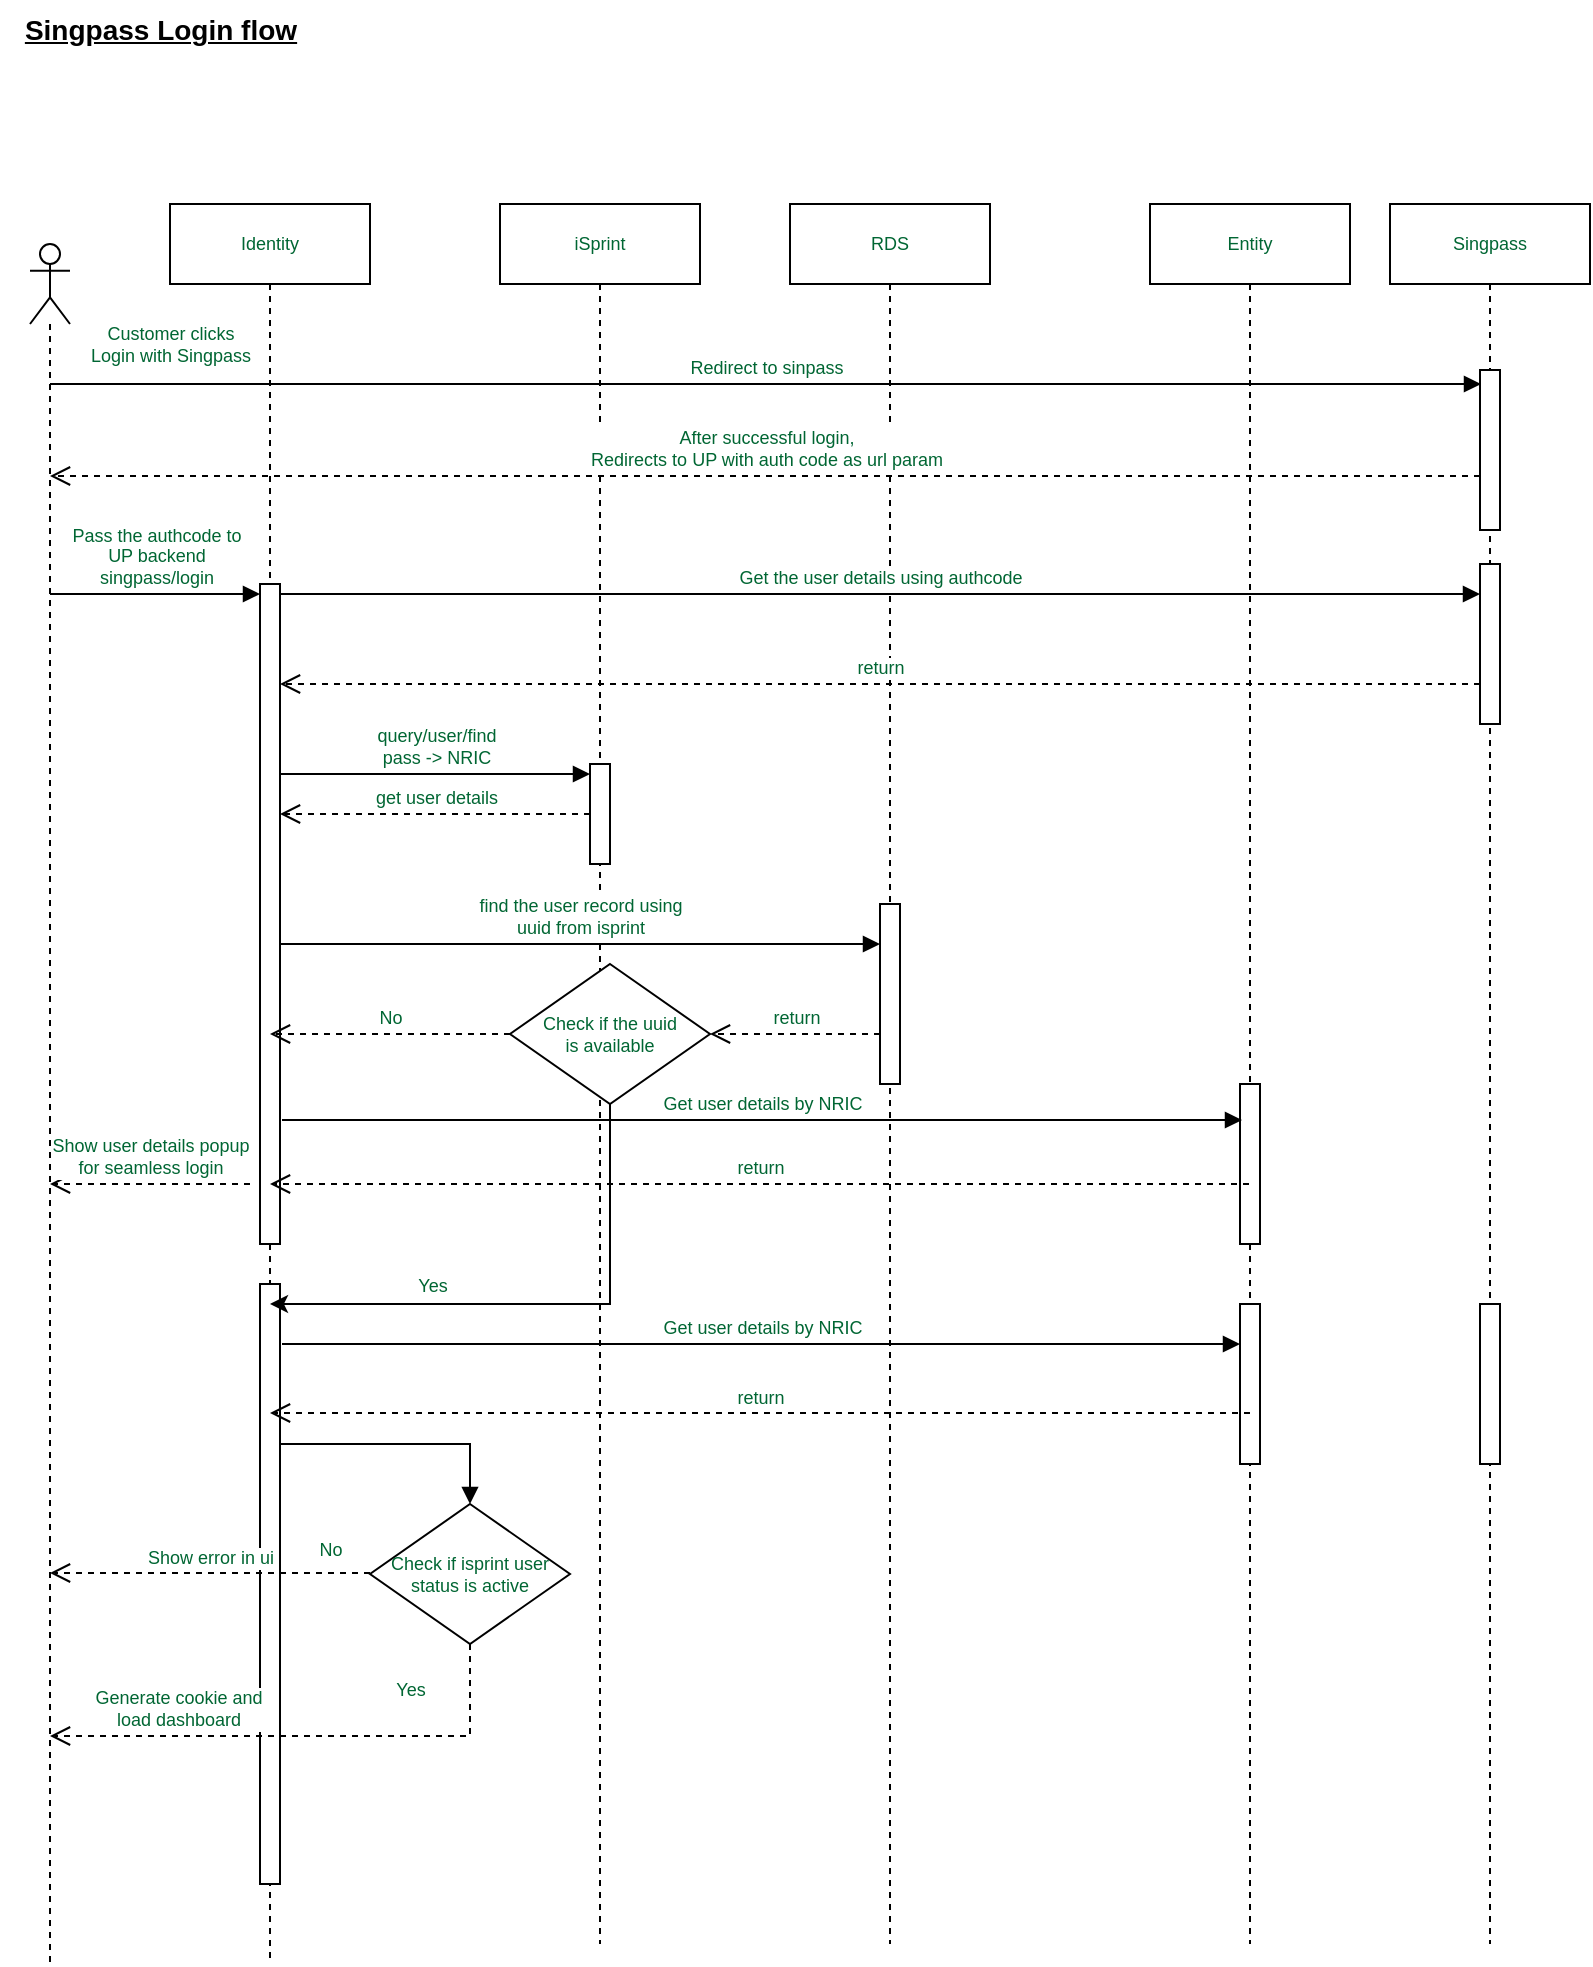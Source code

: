 <mxfile version="22.0.8" type="github" pages="2">
  <diagram id="ttlbOSpQwivCqO7PCIW9" name="Singpass login flow">
    <mxGraphModel dx="1221" dy="623" grid="1" gridSize="10" guides="1" tooltips="1" connect="1" arrows="1" fold="1" page="1" pageScale="1" pageWidth="850" pageHeight="1100" math="0" shadow="0">
      <root>
        <mxCell id="0" />
        <mxCell id="1" parent="0" />
        <mxCell id="MsRfe7BmIUPPCqn42O8N-1" value="" style="shape=umlLifeline;perimeter=lifelinePerimeter;whiteSpace=wrap;html=1;container=1;dropTarget=0;collapsible=0;recursiveResize=0;outlineConnect=0;portConstraint=eastwest;newEdgeStyle={&quot;curved&quot;:0,&quot;rounded&quot;:0};participant=umlActor;fontColor=#006633;fontSize=9;" vertex="1" parent="1">
          <mxGeometry x="30" y="160" width="20" height="860" as="geometry" />
        </mxCell>
        <mxCell id="MsRfe7BmIUPPCqn42O8N-2" value="Identity" style="shape=umlLifeline;perimeter=lifelinePerimeter;whiteSpace=wrap;html=1;container=1;dropTarget=0;collapsible=0;recursiveResize=0;outlineConnect=0;portConstraint=eastwest;newEdgeStyle={&quot;curved&quot;:0,&quot;rounded&quot;:0};fontColor=#006633;fontSize=9;" vertex="1" parent="1">
          <mxGeometry x="100" y="140" width="100" height="880" as="geometry" />
        </mxCell>
        <mxCell id="MsRfe7BmIUPPCqn42O8N-3" value="" style="html=1;points=[[0,0,0,0,5],[0,1,0,0,-5],[1,0,0,0,5],[1,1,0,0,-5]];perimeter=orthogonalPerimeter;outlineConnect=0;targetShapes=umlLifeline;portConstraint=eastwest;newEdgeStyle={&quot;curved&quot;:0,&quot;rounded&quot;:0};fontColor=#006633;fontSize=9;" vertex="1" parent="MsRfe7BmIUPPCqn42O8N-2">
          <mxGeometry x="45" y="190" width="10" height="330" as="geometry" />
        </mxCell>
        <mxCell id="MsRfe7BmIUPPCqn42O8N-4" value="" style="html=1;points=[[0,0,0,0,5],[0,1,0,0,-5],[1,0,0,0,5],[1,1,0,0,-5]];perimeter=orthogonalPerimeter;outlineConnect=0;targetShapes=umlLifeline;portConstraint=eastwest;newEdgeStyle={&quot;curved&quot;:0,&quot;rounded&quot;:0};fontSize=9;fontColor=#006633;" vertex="1" parent="MsRfe7BmIUPPCqn42O8N-2">
          <mxGeometry x="45" y="540" width="10" height="300" as="geometry" />
        </mxCell>
        <mxCell id="MsRfe7BmIUPPCqn42O8N-5" value="iSprint" style="shape=umlLifeline;perimeter=lifelinePerimeter;whiteSpace=wrap;html=1;container=1;dropTarget=0;collapsible=0;recursiveResize=0;outlineConnect=0;portConstraint=eastwest;newEdgeStyle={&quot;curved&quot;:0,&quot;rounded&quot;:0};fontColor=#006633;fontSize=9;" vertex="1" parent="1">
          <mxGeometry x="265" y="140" width="100" height="870" as="geometry" />
        </mxCell>
        <mxCell id="MsRfe7BmIUPPCqn42O8N-6" value="" style="html=1;points=[[0,0,0,0,5],[0,1,0,0,-5],[1,0,0,0,5],[1,1,0,0,-5]];perimeter=orthogonalPerimeter;outlineConnect=0;targetShapes=umlLifeline;portConstraint=eastwest;newEdgeStyle={&quot;curved&quot;:0,&quot;rounded&quot;:0};fontColor=#006633;fontSize=9;" vertex="1" parent="MsRfe7BmIUPPCqn42O8N-5">
          <mxGeometry x="45" y="280" width="10" height="50" as="geometry" />
        </mxCell>
        <mxCell id="MsRfe7BmIUPPCqn42O8N-7" value="RDS" style="shape=umlLifeline;perimeter=lifelinePerimeter;whiteSpace=wrap;html=1;container=1;dropTarget=0;collapsible=0;recursiveResize=0;outlineConnect=0;portConstraint=eastwest;newEdgeStyle={&quot;curved&quot;:0,&quot;rounded&quot;:0};fontColor=#006633;fontSize=9;" vertex="1" parent="1">
          <mxGeometry x="410" y="140" width="100" height="870" as="geometry" />
        </mxCell>
        <mxCell id="MsRfe7BmIUPPCqn42O8N-8" value="" style="html=1;points=[[0,0,0,0,5],[0,1,0,0,-5],[1,0,0,0,5],[1,1,0,0,-5]];perimeter=orthogonalPerimeter;outlineConnect=0;targetShapes=umlLifeline;portConstraint=eastwest;newEdgeStyle={&quot;curved&quot;:0,&quot;rounded&quot;:0};fontColor=#006633;fontSize=9;" vertex="1" parent="MsRfe7BmIUPPCqn42O8N-7">
          <mxGeometry x="45" y="350" width="10" height="90" as="geometry" />
        </mxCell>
        <mxCell id="MsRfe7BmIUPPCqn42O8N-9" value="Entity" style="shape=umlLifeline;perimeter=lifelinePerimeter;whiteSpace=wrap;html=1;container=1;dropTarget=0;collapsible=0;recursiveResize=0;outlineConnect=0;portConstraint=eastwest;newEdgeStyle={&quot;curved&quot;:0,&quot;rounded&quot;:0};fontColor=#006633;fontSize=9;" vertex="1" parent="1">
          <mxGeometry x="590" y="140" width="100" height="870" as="geometry" />
        </mxCell>
        <mxCell id="MsRfe7BmIUPPCqn42O8N-10" value="" style="html=1;points=[[0,0,0,0,5],[0,1,0,0,-5],[1,0,0,0,5],[1,1,0,0,-5]];perimeter=orthogonalPerimeter;outlineConnect=0;targetShapes=umlLifeline;portConstraint=eastwest;newEdgeStyle={&quot;curved&quot;:0,&quot;rounded&quot;:0};fontColor=#006633;fontSize=9;" vertex="1" parent="MsRfe7BmIUPPCqn42O8N-9">
          <mxGeometry x="45" y="550" width="10" height="80" as="geometry" />
        </mxCell>
        <mxCell id="MsRfe7BmIUPPCqn42O8N-11" value="" style="html=1;points=[[0,0,0,0,5],[0,1,0,0,-5],[1,0,0,0,5],[1,1,0,0,-5]];perimeter=orthogonalPerimeter;outlineConnect=0;targetShapes=umlLifeline;portConstraint=eastwest;newEdgeStyle={&quot;curved&quot;:0,&quot;rounded&quot;:0};fontColor=#006633;fontSize=9;" vertex="1" parent="MsRfe7BmIUPPCqn42O8N-9">
          <mxGeometry x="45" y="440" width="10" height="80" as="geometry" />
        </mxCell>
        <mxCell id="MsRfe7BmIUPPCqn42O8N-12" value="Redirect to sinpass" style="html=1;verticalAlign=bottom;endArrow=block;curved=0;rounded=0;fontColor=#006633;fontSize=9;" edge="1" parent="1">
          <mxGeometry relative="1" as="geometry">
            <mxPoint x="40" y="230" as="sourcePoint" />
            <mxPoint x="755.5" y="230" as="targetPoint" />
          </mxGeometry>
        </mxCell>
        <mxCell id="MsRfe7BmIUPPCqn42O8N-13" value="Pass the authcode to &lt;br style=&quot;font-size: 9px;&quot;&gt;UP backend&lt;br style=&quot;font-size: 9px;&quot;&gt;singpass/login" style="html=1;verticalAlign=bottom;endArrow=block;curved=0;rounded=0;entryX=0;entryY=0;entryDx=0;entryDy=5;fontColor=#006633;fontSize=9;" edge="1" parent="1" source="MsRfe7BmIUPPCqn42O8N-1" target="MsRfe7BmIUPPCqn42O8N-3">
          <mxGeometry relative="1" as="geometry">
            <mxPoint x="-30" y="435" as="sourcePoint" />
          </mxGeometry>
        </mxCell>
        <mxCell id="MsRfe7BmIUPPCqn42O8N-14" value="&lt;font style=&quot;font-size: 9px;&quot;&gt;query/user/find&lt;br style=&quot;font-size: 9px;&quot;&gt;pass -&amp;gt; NRIC&lt;br style=&quot;font-size: 9px;&quot;&gt;&lt;/font&gt;" style="html=1;verticalAlign=bottom;endArrow=block;curved=0;rounded=0;entryX=0;entryY=0;entryDx=0;entryDy=5;entryPerimeter=0;fontColor=#006633;fontSize=9;" edge="1" parent="1" source="MsRfe7BmIUPPCqn42O8N-3" target="MsRfe7BmIUPPCqn42O8N-6">
          <mxGeometry relative="1" as="geometry">
            <mxPoint x="180" y="440" as="sourcePoint" />
            <mxPoint x="250" y="435" as="targetPoint" />
          </mxGeometry>
        </mxCell>
        <mxCell id="MsRfe7BmIUPPCqn42O8N-15" value="&lt;span style=&quot;font-size: 9px;&quot;&gt;get user details&lt;/span&gt;" style="html=1;verticalAlign=bottom;endArrow=open;dashed=1;endSize=8;curved=0;rounded=0;fontColor=#006633;fontSize=9;" edge="1" parent="1" source="MsRfe7BmIUPPCqn42O8N-6" target="MsRfe7BmIUPPCqn42O8N-3">
          <mxGeometry relative="1" as="geometry">
            <mxPoint x="154" y="450" as="targetPoint" />
            <mxPoint x="284" y="450" as="sourcePoint" />
          </mxGeometry>
        </mxCell>
        <mxCell id="MsRfe7BmIUPPCqn42O8N-16" value="&lt;font style=&quot;font-size: 9px;&quot;&gt;find the user record using &lt;br style=&quot;font-size: 9px;&quot;&gt;uuid from isprint&lt;br style=&quot;font-size: 9px;&quot;&gt;&lt;/font&gt;" style="html=1;verticalAlign=bottom;endArrow=block;curved=0;rounded=0;fontColor=#006633;fontSize=9;" edge="1" parent="1">
          <mxGeometry relative="1" as="geometry">
            <mxPoint x="155" y="510" as="sourcePoint" />
            <mxPoint x="455" y="510" as="targetPoint" />
          </mxGeometry>
        </mxCell>
        <mxCell id="MsRfe7BmIUPPCqn42O8N-17" value="return" style="html=1;verticalAlign=bottom;endArrow=open;dashed=1;endSize=8;rounded=0;strokeColor=default;fontColor=#006633;fontSize=9;entryX=1;entryY=0.5;entryDx=0;entryDy=0;" edge="1" parent="1" source="MsRfe7BmIUPPCqn42O8N-8" target="MsRfe7BmIUPPCqn42O8N-20">
          <mxGeometry x="0.004" relative="1" as="geometry">
            <mxPoint x="455" y="570" as="sourcePoint" />
            <mxPoint x="360" y="575" as="targetPoint" />
            <mxPoint as="offset" />
          </mxGeometry>
        </mxCell>
        <mxCell id="MsRfe7BmIUPPCqn42O8N-18" style="edgeStyle=orthogonalEdgeStyle;rounded=0;orthogonalLoop=1;jettySize=auto;html=1;exitX=0.5;exitY=1;exitDx=0;exitDy=0;fontSize=9;fontColor=#006633;" edge="1" parent="1" source="MsRfe7BmIUPPCqn42O8N-20" target="MsRfe7BmIUPPCqn42O8N-2">
          <mxGeometry relative="1" as="geometry">
            <Array as="points">
              <mxPoint x="320" y="690" />
            </Array>
          </mxGeometry>
        </mxCell>
        <mxCell id="MsRfe7BmIUPPCqn42O8N-19" value="Yes" style="edgeLabel;html=1;align=center;verticalAlign=middle;resizable=0;points=[];fontSize=9;fontColor=#006633;" vertex="1" connectable="0" parent="MsRfe7BmIUPPCqn42O8N-18">
          <mxGeometry x="0.405" y="-9" relative="1" as="geometry">
            <mxPoint as="offset" />
          </mxGeometry>
        </mxCell>
        <mxCell id="MsRfe7BmIUPPCqn42O8N-20" value="&lt;font style=&quot;font-size: 9px;&quot;&gt;Check if the uuid &lt;br style=&quot;font-size: 9px;&quot;&gt;is available&lt;/font&gt;" style="rhombus;whiteSpace=wrap;html=1;fontColor=#006633;fontSize=9;" vertex="1" parent="1">
          <mxGeometry x="270" y="520" width="100" height="70" as="geometry" />
        </mxCell>
        <mxCell id="MsRfe7BmIUPPCqn42O8N-21" value="&lt;font style=&quot;font-size: 9px;&quot;&gt;Get user details by NRIC&lt;/font&gt;" style="html=1;verticalAlign=bottom;endArrow=block;curved=0;rounded=0;fontColor=#006633;fontSize=9;" edge="1" parent="1" target="MsRfe7BmIUPPCqn42O8N-10">
          <mxGeometry relative="1" as="geometry">
            <mxPoint x="156" y="710" as="sourcePoint" />
            <mxPoint x="610" y="710" as="targetPoint" />
          </mxGeometry>
        </mxCell>
        <mxCell id="MsRfe7BmIUPPCqn42O8N-22" value="&lt;font style=&quot;font-size: 9px;&quot;&gt;Customer clicks &lt;br style=&quot;font-size: 9px;&quot;&gt;Login with Singpass&lt;/font&gt;" style="text;html=1;align=center;verticalAlign=middle;resizable=0;points=[];autosize=1;strokeColor=none;fillColor=none;fontSize=9;fontColor=#006633;" vertex="1" parent="1">
          <mxGeometry x="50" y="190" width="100" height="40" as="geometry" />
        </mxCell>
        <mxCell id="MsRfe7BmIUPPCqn42O8N-23" value="Singpass" style="shape=umlLifeline;perimeter=lifelinePerimeter;whiteSpace=wrap;html=1;container=1;dropTarget=0;collapsible=0;recursiveResize=0;outlineConnect=0;portConstraint=eastwest;newEdgeStyle={&quot;curved&quot;:0,&quot;rounded&quot;:0};fontColor=#006633;fontSize=9;" vertex="1" parent="1">
          <mxGeometry x="710" y="140" width="100" height="870" as="geometry" />
        </mxCell>
        <mxCell id="MsRfe7BmIUPPCqn42O8N-24" value="" style="html=1;points=[[0,0,0,0,5],[0,1,0,0,-5],[1,0,0,0,5],[1,1,0,0,-5]];perimeter=orthogonalPerimeter;outlineConnect=0;targetShapes=umlLifeline;portConstraint=eastwest;newEdgeStyle={&quot;curved&quot;:0,&quot;rounded&quot;:0};fontColor=#006633;fontSize=9;" vertex="1" parent="MsRfe7BmIUPPCqn42O8N-23">
          <mxGeometry x="45" y="550" width="10" height="80" as="geometry" />
        </mxCell>
        <mxCell id="MsRfe7BmIUPPCqn42O8N-25" value="" style="html=1;points=[[0,0,0,0,5],[0,1,0,0,-5],[1,0,0,0,5],[1,1,0,0,-5]];perimeter=orthogonalPerimeter;outlineConnect=0;targetShapes=umlLifeline;portConstraint=eastwest;newEdgeStyle={&quot;curved&quot;:0,&quot;rounded&quot;:0};fontColor=#006633;fontSize=9;" vertex="1" parent="MsRfe7BmIUPPCqn42O8N-23">
          <mxGeometry x="45" y="83" width="10" height="80" as="geometry" />
        </mxCell>
        <mxCell id="MsRfe7BmIUPPCqn42O8N-26" value="" style="html=1;points=[[0,0,0,0,5],[0,1,0,0,-5],[1,0,0,0,5],[1,1,0,0,-5]];perimeter=orthogonalPerimeter;outlineConnect=0;targetShapes=umlLifeline;portConstraint=eastwest;newEdgeStyle={&quot;curved&quot;:0,&quot;rounded&quot;:0};fontColor=#006633;fontSize=9;" vertex="1" parent="MsRfe7BmIUPPCqn42O8N-23">
          <mxGeometry x="45" y="180" width="10" height="80" as="geometry" />
        </mxCell>
        <mxCell id="MsRfe7BmIUPPCqn42O8N-27" value="&lt;font style=&quot;font-size: 9px;&quot;&gt;After successful login,&lt;br style=&quot;font-size: 9px;&quot;&gt;Redirects to UP with auth code as url param&lt;/font&gt;" style="html=1;verticalAlign=bottom;endArrow=open;dashed=1;endSize=8;curved=0;rounded=0;fontSize=9;fontColor=#006633;" edge="1" parent="1" target="MsRfe7BmIUPPCqn42O8N-1">
          <mxGeometry relative="1" as="geometry">
            <mxPoint x="755" y="276" as="sourcePoint" />
            <mxPoint x="70" y="280" as="targetPoint" />
          </mxGeometry>
        </mxCell>
        <mxCell id="MsRfe7BmIUPPCqn42O8N-28" value="Get the user details using authcode" style="html=1;verticalAlign=bottom;endArrow=block;curved=0;rounded=0;exitX=1;exitY=0;exitDx=0;exitDy=5;exitPerimeter=0;fontSize=9;fontColor=#006633;" edge="1" parent="1" source="MsRfe7BmIUPPCqn42O8N-3" target="MsRfe7BmIUPPCqn42O8N-26">
          <mxGeometry width="80" relative="1" as="geometry">
            <mxPoint x="165" y="340" as="sourcePoint" />
            <mxPoint x="245" y="340" as="targetPoint" />
          </mxGeometry>
        </mxCell>
        <mxCell id="MsRfe7BmIUPPCqn42O8N-29" value="return" style="html=1;verticalAlign=bottom;endArrow=open;dashed=1;endSize=8;curved=0;rounded=0;fontSize=9;fontColor=#006633;" edge="1" parent="1">
          <mxGeometry relative="1" as="geometry">
            <mxPoint x="755" y="380" as="sourcePoint" />
            <mxPoint x="155" y="380" as="targetPoint" />
          </mxGeometry>
        </mxCell>
        <mxCell id="MsRfe7BmIUPPCqn42O8N-30" value="No" style="html=1;verticalAlign=bottom;endArrow=open;dashed=1;endSize=8;curved=0;rounded=0;exitX=0;exitY=0.5;exitDx=0;exitDy=0;fontSize=9;fontColor=#006633;" edge="1" parent="1" source="MsRfe7BmIUPPCqn42O8N-20" target="MsRfe7BmIUPPCqn42O8N-2">
          <mxGeometry relative="1" as="geometry">
            <mxPoint x="270" y="554.5" as="sourcePoint" />
            <mxPoint x="190" y="554.5" as="targetPoint" />
          </mxGeometry>
        </mxCell>
        <mxCell id="MsRfe7BmIUPPCqn42O8N-31" value="&lt;font style=&quot;font-size: 9px;&quot;&gt;Get user details by NRIC&lt;/font&gt;" style="html=1;verticalAlign=bottom;endArrow=block;curved=0;rounded=0;fontSize=9;fontColor=#006633;" edge="1" parent="1">
          <mxGeometry width="80" relative="1" as="geometry">
            <mxPoint x="156" y="598" as="sourcePoint" />
            <mxPoint x="636" y="598" as="targetPoint" />
          </mxGeometry>
        </mxCell>
        <mxCell id="MsRfe7BmIUPPCqn42O8N-32" value="return" style="html=1;verticalAlign=bottom;endArrow=open;dashed=1;endSize=8;curved=0;rounded=0;fontSize=9;fontColor=#006633;" edge="1" parent="1" source="MsRfe7BmIUPPCqn42O8N-9">
          <mxGeometry relative="1" as="geometry">
            <mxPoint x="230" y="630" as="sourcePoint" />
            <mxPoint x="150" y="630" as="targetPoint" />
          </mxGeometry>
        </mxCell>
        <mxCell id="MsRfe7BmIUPPCqn42O8N-33" value="Show user details popup&lt;br style=&quot;font-size: 9px;&quot;&gt;for seamless login" style="html=1;verticalAlign=bottom;endArrow=open;dashed=1;endSize=8;curved=0;rounded=0;fontSize=9;fontColor=#006633;" edge="1" parent="1" target="MsRfe7BmIUPPCqn42O8N-1">
          <mxGeometry relative="1" as="geometry">
            <mxPoint x="140" y="630" as="sourcePoint" />
            <mxPoint x="60" y="630" as="targetPoint" />
          </mxGeometry>
        </mxCell>
        <mxCell id="MsRfe7BmIUPPCqn42O8N-34" value="return" style="html=1;verticalAlign=bottom;endArrow=open;dashed=1;endSize=8;curved=0;rounded=0;fontSize=9;fontColor=#006633;" edge="1" parent="1">
          <mxGeometry relative="1" as="geometry">
            <mxPoint x="640" y="744.5" as="sourcePoint" />
            <mxPoint x="150" y="744.5" as="targetPoint" />
          </mxGeometry>
        </mxCell>
        <mxCell id="MsRfe7BmIUPPCqn42O8N-35" value="Check if isprint user status is active" style="rhombus;whiteSpace=wrap;html=1;fontColor=#006633;fontSize=9;" vertex="1" parent="1">
          <mxGeometry x="200" y="790" width="100" height="70" as="geometry" />
        </mxCell>
        <mxCell id="MsRfe7BmIUPPCqn42O8N-36" value="" style="html=1;verticalAlign=bottom;endArrow=block;rounded=0;entryX=0.5;entryY=0;entryDx=0;entryDy=0;edgeStyle=orthogonalEdgeStyle;fontSize=9;fontColor=#006633;" edge="1" parent="1" source="MsRfe7BmIUPPCqn42O8N-4" target="MsRfe7BmIUPPCqn42O8N-35">
          <mxGeometry width="80" relative="1" as="geometry">
            <mxPoint x="150" y="794.5" as="sourcePoint" />
            <mxPoint x="230" y="794.5" as="targetPoint" />
            <Array as="points">
              <mxPoint x="250" y="760" />
            </Array>
          </mxGeometry>
        </mxCell>
        <mxCell id="MsRfe7BmIUPPCqn42O8N-37" value="Show error in ui" style="html=1;verticalAlign=bottom;endArrow=open;dashed=1;endSize=8;curved=0;rounded=0;fontSize=9;fontColor=#006633;" edge="1" parent="1" target="MsRfe7BmIUPPCqn42O8N-1">
          <mxGeometry relative="1" as="geometry">
            <mxPoint x="200" y="824.5" as="sourcePoint" />
            <mxPoint x="120" y="824.5" as="targetPoint" />
          </mxGeometry>
        </mxCell>
        <mxCell id="MsRfe7BmIUPPCqn42O8N-38" value="No" style="text;html=1;align=center;verticalAlign=middle;resizable=0;points=[];autosize=1;strokeColor=none;fillColor=none;fontSize=9;fontColor=#006633;" vertex="1" parent="1">
          <mxGeometry x="160" y="803" width="40" height="20" as="geometry" />
        </mxCell>
        <mxCell id="MsRfe7BmIUPPCqn42O8N-39" value="Generate cookie and &lt;br style=&quot;font-size: 9px;&quot;&gt;load dashboard" style="html=1;verticalAlign=bottom;endArrow=open;dashed=1;endSize=8;rounded=0;exitX=0.5;exitY=1;exitDx=0;exitDy=0;edgeStyle=orthogonalEdgeStyle;fontSize=9;fontColor=#006633;" edge="1" parent="1" source="MsRfe7BmIUPPCqn42O8N-35" target="MsRfe7BmIUPPCqn42O8N-1">
          <mxGeometry x="0.505" relative="1" as="geometry">
            <mxPoint x="10" y="880" as="sourcePoint" />
            <mxPoint x="80" y="910" as="targetPoint" />
            <Array as="points">
              <mxPoint x="250" y="906" />
            </Array>
            <mxPoint as="offset" />
          </mxGeometry>
        </mxCell>
        <mxCell id="MsRfe7BmIUPPCqn42O8N-40" value="Yes" style="text;html=1;align=center;verticalAlign=middle;resizable=0;points=[];autosize=1;strokeColor=none;fillColor=none;fontSize=9;fontColor=#006633;" vertex="1" parent="1">
          <mxGeometry x="200" y="873" width="40" height="20" as="geometry" />
        </mxCell>
        <mxCell id="Kdn_Xsl59h_UmOm836MG-1" value="&lt;font style=&quot;font-size: 14px;&quot;&gt;&lt;b&gt;&lt;u&gt;Singpass Login flow&lt;/u&gt;&lt;/b&gt;&lt;/font&gt;" style="text;html=1;align=center;verticalAlign=middle;resizable=0;points=[];autosize=1;strokeColor=none;fillColor=none;" vertex="1" parent="1">
          <mxGeometry x="15" y="38" width="160" height="30" as="geometry" />
        </mxCell>
      </root>
    </mxGraphModel>
  </diagram>
  <diagram name="Singpass seamless login flow" id="CClTeOzFcM-MpxlsosYA">
    <mxGraphModel dx="1221" dy="623" grid="1" gridSize="10" guides="1" tooltips="1" connect="1" arrows="1" fold="1" page="1" pageScale="1" pageWidth="850" pageHeight="1100" math="0" shadow="0">
      <root>
        <mxCell id="0" />
        <mxCell id="1" parent="0" />
        <mxCell id="GykgwWgZM8A0xQCMrxdU-1" value="" style="shape=umlLifeline;perimeter=lifelinePerimeter;whiteSpace=wrap;html=1;container=1;dropTarget=0;collapsible=0;recursiveResize=0;outlineConnect=0;portConstraint=eastwest;newEdgeStyle={&quot;curved&quot;:0,&quot;rounded&quot;:0};participant=umlActor;" vertex="1" parent="1">
          <mxGeometry x="60" y="60" width="20" height="1020" as="geometry" />
        </mxCell>
        <mxCell id="GykgwWgZM8A0xQCMrxdU-2" value="up-identity" style="shape=umlLifeline;perimeter=lifelinePerimeter;whiteSpace=wrap;html=1;container=1;dropTarget=0;collapsible=0;recursiveResize=0;outlineConnect=0;portConstraint=eastwest;newEdgeStyle={&quot;curved&quot;:0,&quot;rounded&quot;:0};" vertex="1" parent="1">
          <mxGeometry x="270" y="60" width="100" height="1030" as="geometry" />
        </mxCell>
        <mxCell id="GykgwWgZM8A0xQCMrxdU-7" value="" style="html=1;points=[[0,0,0,0,5],[0,1,0,0,-5],[1,0,0,0,5],[1,1,0,0,-5]];perimeter=orthogonalPerimeter;outlineConnect=0;targetShapes=umlLifeline;portConstraint=eastwest;newEdgeStyle={&quot;curved&quot;:0,&quot;rounded&quot;:0};" vertex="1" parent="GykgwWgZM8A0xQCMrxdU-2">
          <mxGeometry x="45" y="250" width="10" height="710" as="geometry" />
        </mxCell>
        <mxCell id="GykgwWgZM8A0xQCMrxdU-11" value="" style="html=1;points=[[0,0,0,0,5],[0,1,0,0,-5],[1,0,0,0,5],[1,1,0,0,-5]];perimeter=orthogonalPerimeter;outlineConnect=0;targetShapes=umlLifeline;portConstraint=eastwest;newEdgeStyle={&quot;curved&quot;:0,&quot;rounded&quot;:0};" vertex="1" parent="GykgwWgZM8A0xQCMrxdU-2">
          <mxGeometry x="45" y="80" width="10" height="120" as="geometry" />
        </mxCell>
        <mxCell id="GykgwWgZM8A0xQCMrxdU-3" value="isprint" style="shape=umlLifeline;perimeter=lifelinePerimeter;whiteSpace=wrap;html=1;container=1;dropTarget=0;collapsible=0;recursiveResize=0;outlineConnect=0;portConstraint=eastwest;newEdgeStyle={&quot;curved&quot;:0,&quot;rounded&quot;:0};" vertex="1" parent="1">
          <mxGeometry x="400" y="60" width="100" height="1020" as="geometry" />
        </mxCell>
        <mxCell id="GykgwWgZM8A0xQCMrxdU-61" value="" style="html=1;points=[[0,0,0,0,5],[0,1,0,0,-5],[1,0,0,0,5],[1,1,0,0,-5]];perimeter=orthogonalPerimeter;outlineConnect=0;targetShapes=umlLifeline;portConstraint=eastwest;newEdgeStyle={&quot;curved&quot;:0,&quot;rounded&quot;:0};" vertex="1" parent="GykgwWgZM8A0xQCMrxdU-3">
          <mxGeometry x="45" y="660" width="10" height="60" as="geometry" />
        </mxCell>
        <mxCell id="GykgwWgZM8A0xQCMrxdU-4" value="entity" style="shape=umlLifeline;perimeter=lifelinePerimeter;whiteSpace=wrap;html=1;container=1;dropTarget=0;collapsible=0;recursiveResize=0;outlineConnect=0;portConstraint=eastwest;newEdgeStyle={&quot;curved&quot;:0,&quot;rounded&quot;:0};" vertex="1" parent="1">
          <mxGeometry x="630" y="60" width="100" height="1020" as="geometry" />
        </mxCell>
        <mxCell id="GykgwWgZM8A0xQCMrxdU-9" value="" style="html=1;points=[[0,0,0,0,5],[0,1,0,0,-5],[1,0,0,0,5],[1,1,0,0,-5]];perimeter=orthogonalPerimeter;outlineConnect=0;targetShapes=umlLifeline;portConstraint=eastwest;newEdgeStyle={&quot;curved&quot;:0,&quot;rounded&quot;:0};" vertex="1" parent="GykgwWgZM8A0xQCMrxdU-4">
          <mxGeometry x="45" y="130" width="10" height="60" as="geometry" />
        </mxCell>
        <mxCell id="GykgwWgZM8A0xQCMrxdU-49" value="" style="html=1;points=[[0,0,0,0,5],[0,1,0,0,-5],[1,0,0,0,5],[1,1,0,0,-5]];perimeter=orthogonalPerimeter;outlineConnect=0;targetShapes=umlLifeline;portConstraint=eastwest;newEdgeStyle={&quot;curved&quot;:0,&quot;rounded&quot;:0};" vertex="1" parent="GykgwWgZM8A0xQCMrxdU-4">
          <mxGeometry x="45" y="370" width="10" height="170" as="geometry" />
        </mxCell>
        <mxCell id="GykgwWgZM8A0xQCMrxdU-5" value="Redis" style="shape=umlLifeline;perimeter=lifelinePerimeter;whiteSpace=wrap;html=1;container=1;dropTarget=0;collapsible=0;recursiveResize=0;outlineConnect=0;portConstraint=eastwest;newEdgeStyle={&quot;curved&quot;:0,&quot;rounded&quot;:0};" vertex="1" parent="1">
          <mxGeometry x="740" y="60" width="100" height="1020" as="geometry" />
        </mxCell>
        <mxCell id="GykgwWgZM8A0xQCMrxdU-15" value="" style="html=1;points=[[0,0,0,0,5],[0,1,0,0,-5],[1,0,0,0,5],[1,1,0,0,-5]];perimeter=orthogonalPerimeter;outlineConnect=0;targetShapes=umlLifeline;portConstraint=eastwest;newEdgeStyle={&quot;curved&quot;:0,&quot;rounded&quot;:0};" vertex="1" parent="GykgwWgZM8A0xQCMrxdU-5">
          <mxGeometry x="45" y="80" width="10" height="40" as="geometry" />
        </mxCell>
        <mxCell id="GykgwWgZM8A0xQCMrxdU-6" value="customer review&amp;nbsp;&lt;br&gt;and submit details&lt;br&gt;" style="html=1;verticalAlign=bottom;endArrow=block;curved=0;rounded=0;" edge="1" parent="1" target="GykgwWgZM8A0xQCMrxdU-22">
          <mxGeometry x="-1" y="-10" width="80" relative="1" as="geometry">
            <mxPoint x="70" y="330" as="sourcePoint" />
            <mxPoint x="150" y="330" as="targetPoint" />
            <mxPoint x="-10" y="-10" as="offset" />
          </mxGeometry>
        </mxCell>
        <mxCell id="GykgwWgZM8A0xQCMrxdU-12" value="Get customer details using authcode&lt;br&gt;singpass/login/register/getdetails" style="html=1;verticalAlign=bottom;endArrow=block;curved=0;rounded=0;" edge="1" parent="1" target="GykgwWgZM8A0xQCMrxdU-11">
          <mxGeometry x="0.004" width="80" relative="1" as="geometry">
            <mxPoint x="70" y="150" as="sourcePoint" />
            <mxPoint x="305" y="150" as="targetPoint" />
            <mxPoint as="offset" />
          </mxGeometry>
        </mxCell>
        <mxCell id="GykgwWgZM8A0xQCMrxdU-14" value="Get NRIC using authcode" style="html=1;verticalAlign=bottom;endArrow=block;curved=0;rounded=0;" edge="1" parent="1">
          <mxGeometry x="0.004" width="80" relative="1" as="geometry">
            <mxPoint x="325" y="150" as="sourcePoint" />
            <mxPoint x="789.5" y="150" as="targetPoint" />
            <mxPoint as="offset" />
          </mxGeometry>
        </mxCell>
        <mxCell id="GykgwWgZM8A0xQCMrxdU-16" value="return" style="html=1;verticalAlign=bottom;endArrow=open;dashed=1;endSize=8;curved=0;rounded=0;" edge="1" parent="1">
          <mxGeometry relative="1" as="geometry">
            <mxPoint x="785" y="170" as="sourcePoint" />
            <mxPoint x="320" y="170" as="targetPoint" />
          </mxGeometry>
        </mxCell>
        <mxCell id="GykgwWgZM8A0xQCMrxdU-18" value="Get entity details using NRIC" style="html=1;verticalAlign=bottom;endArrow=block;curved=0;rounded=0;" edge="1" parent="1" source="GykgwWgZM8A0xQCMrxdU-11" target="GykgwWgZM8A0xQCMrxdU-4">
          <mxGeometry x="0.004" width="80" relative="1" as="geometry">
            <mxPoint x="340" y="210" as="sourcePoint" />
            <mxPoint x="784.5" y="210" as="targetPoint" />
            <mxPoint as="offset" />
          </mxGeometry>
        </mxCell>
        <mxCell id="GykgwWgZM8A0xQCMrxdU-19" value="return" style="html=1;verticalAlign=bottom;endArrow=open;dashed=1;endSize=8;curved=0;rounded=0;" edge="1" parent="1" source="GykgwWgZM8A0xQCMrxdU-9">
          <mxGeometry relative="1" as="geometry">
            <mxPoint x="600" y="230" as="sourcePoint" />
            <mxPoint x="320" y="230" as="targetPoint" />
          </mxGeometry>
        </mxCell>
        <mxCell id="GykgwWgZM8A0xQCMrxdU-20" value="Prepopulate email and mobile&lt;br&gt;in singpass login page modal" style="html=1;verticalAlign=bottom;endArrow=open;dashed=1;endSize=8;curved=0;rounded=0;" edge="1" parent="1" target="GykgwWgZM8A0xQCMrxdU-1">
          <mxGeometry relative="1" as="geometry">
            <mxPoint x="320" y="230" as="sourcePoint" />
            <mxPoint x="230" y="230" as="targetPoint" />
          </mxGeometry>
        </mxCell>
        <mxCell id="GykgwWgZM8A0xQCMrxdU-23" style="rounded=0;orthogonalLoop=1;jettySize=auto;html=1;exitX=1;exitY=0.5;exitDx=0;exitDy=0;" edge="1" parent="1" source="GykgwWgZM8A0xQCMrxdU-22" target="GykgwWgZM8A0xQCMrxdU-7">
          <mxGeometry relative="1" as="geometry" />
        </mxCell>
        <mxCell id="GykgwWgZM8A0xQCMrxdU-31" value="register/udpatedetails" style="edgeLabel;html=1;align=center;verticalAlign=middle;resizable=0;points=[];" vertex="1" connectable="0" parent="GykgwWgZM8A0xQCMrxdU-23">
          <mxGeometry x="-0.056" y="-1" relative="1" as="geometry">
            <mxPoint as="offset" />
          </mxGeometry>
        </mxCell>
        <mxCell id="GykgwWgZM8A0xQCMrxdU-22" value="&lt;font style=&quot;font-size: 10px;&quot;&gt;changed &lt;br&gt;email or &lt;br&gt;mobile&lt;/font&gt;" style="rhombus;whiteSpace=wrap;html=1;" vertex="1" parent="1">
          <mxGeometry x="110" y="290" width="80" height="80" as="geometry" />
        </mxCell>
        <mxCell id="GykgwWgZM8A0xQCMrxdU-42" value="" style="html=1;points=[[0,0,0,0,5],[0,1,0,0,-5],[1,0,0,0,5],[1,1,0,0,-5]];perimeter=orthogonalPerimeter;outlineConnect=0;targetShapes=umlLifeline;portConstraint=eastwest;newEdgeStyle={&quot;curved&quot;:0,&quot;rounded&quot;:0};" vertex="1" parent="1">
          <mxGeometry x="785" y="320" width="10" height="40" as="geometry" />
        </mxCell>
        <mxCell id="GykgwWgZM8A0xQCMrxdU-43" value="Get NRIC using sessiontoken" style="html=1;verticalAlign=bottom;endArrow=block;curved=0;rounded=0;" edge="1" parent="1">
          <mxGeometry x="0.004" width="80" relative="1" as="geometry">
            <mxPoint x="325" y="330" as="sourcePoint" />
            <mxPoint x="789.5" y="330" as="targetPoint" />
            <mxPoint as="offset" />
          </mxGeometry>
        </mxCell>
        <mxCell id="GykgwWgZM8A0xQCMrxdU-44" value="return" style="html=1;verticalAlign=bottom;endArrow=open;dashed=1;endSize=8;curved=0;rounded=0;" edge="1" parent="1">
          <mxGeometry relative="1" as="geometry">
            <mxPoint x="785" y="350" as="sourcePoint" />
            <mxPoint x="320" y="350" as="targetPoint" />
          </mxGeometry>
        </mxCell>
        <mxCell id="GykgwWgZM8A0xQCMrxdU-50" style="edgeStyle=orthogonalEdgeStyle;rounded=0;orthogonalLoop=1;jettySize=auto;html=1;exitX=1;exitY=0.5;exitDx=0;exitDy=0;" edge="1" parent="1" source="GykgwWgZM8A0xQCMrxdU-45" target="GykgwWgZM8A0xQCMrxdU-4">
          <mxGeometry relative="1" as="geometry">
            <Array as="points">
              <mxPoint x="590" y="435" />
              <mxPoint x="590" y="435" />
            </Array>
          </mxGeometry>
        </mxCell>
        <mxCell id="GykgwWgZM8A0xQCMrxdU-51" value="No" style="edgeLabel;html=1;align=center;verticalAlign=middle;resizable=0;points=[];" vertex="1" connectable="0" parent="GykgwWgZM8A0xQCMrxdU-50">
          <mxGeometry x="-0.399" y="1" relative="1" as="geometry">
            <mxPoint as="offset" />
          </mxGeometry>
        </mxCell>
        <mxCell id="GykgwWgZM8A0xQCMrxdU-52" value="Get entity details using NRIC" style="edgeLabel;html=1;align=center;verticalAlign=middle;resizable=0;points=[];" vertex="1" connectable="0" parent="GykgwWgZM8A0xQCMrxdU-50">
          <mxGeometry x="0.083" y="-3" relative="1" as="geometry">
            <mxPoint y="-28" as="offset" />
          </mxGeometry>
        </mxCell>
        <mxCell id="GykgwWgZM8A0xQCMrxdU-45" value="&lt;font style=&quot;font-size: 9px;&quot;&gt;if OTP&amp;nbsp;&lt;br&gt;generated&lt;/font&gt;" style="rhombus;whiteSpace=wrap;html=1;" vertex="1" parent="1">
          <mxGeometry x="360" y="395" width="80" height="80" as="geometry" />
        </mxCell>
        <mxCell id="GykgwWgZM8A0xQCMrxdU-46" value="" style="endArrow=classic;html=1;rounded=0;entryX=0.5;entryY=0;entryDx=0;entryDy=0;edgeStyle=orthogonalEdgeStyle;" edge="1" parent="1" source="GykgwWgZM8A0xQCMrxdU-7" target="GykgwWgZM8A0xQCMrxdU-45">
          <mxGeometry width="50" height="50" relative="1" as="geometry">
            <mxPoint x="400" y="330" as="sourcePoint" />
            <mxPoint x="450" y="280" as="targetPoint" />
            <Array as="points">
              <mxPoint x="400" y="385" />
            </Array>
          </mxGeometry>
        </mxCell>
        <mxCell id="GykgwWgZM8A0xQCMrxdU-47" value="throw error, since no otp will be&amp;nbsp;&lt;br&gt;in this flow and the flag should be false" style="html=1;verticalAlign=bottom;endArrow=open;dashed=1;endSize=8;curved=0;rounded=0;exitX=0;exitY=0.5;exitDx=0;exitDy=0;" edge="1" parent="1" source="GykgwWgZM8A0xQCMrxdU-45" target="GykgwWgZM8A0xQCMrxdU-1">
          <mxGeometry x="0.239" y="-5" relative="1" as="geometry">
            <mxPoint x="380" y="460" as="sourcePoint" />
            <mxPoint x="300" y="460" as="targetPoint" />
            <mxPoint as="offset" />
          </mxGeometry>
        </mxCell>
        <mxCell id="GykgwWgZM8A0xQCMrxdU-48" value="&lt;b&gt;Yes&lt;/b&gt;" style="edgeLabel;html=1;align=center;verticalAlign=middle;resizable=0;points=[];" vertex="1" connectable="0" parent="GykgwWgZM8A0xQCMrxdU-47">
          <mxGeometry x="-0.722" y="1" relative="1" as="geometry">
            <mxPoint x="-20" y="-6" as="offset" />
          </mxGeometry>
        </mxCell>
        <mxCell id="GykgwWgZM8A0xQCMrxdU-53" value="&lt;font style=&quot;font-size: 9px;&quot;&gt;If entity details&lt;br&gt;null and must have entity flag true&lt;/font&gt;" style="rhombus;whiteSpace=wrap;html=1;" vertex="1" parent="1">
          <mxGeometry x="345" y="490" width="110" height="100" as="geometry" />
        </mxCell>
        <mxCell id="GykgwWgZM8A0xQCMrxdU-54" value="return" style="html=1;verticalAlign=bottom;endArrow=open;dashed=1;endSize=8;curved=0;rounded=0;entryX=1;entryY=0.5;entryDx=0;entryDy=0;exitX=0.5;exitY=0.647;exitDx=0;exitDy=0;exitPerimeter=0;" edge="1" parent="1" source="GykgwWgZM8A0xQCMrxdU-49" target="GykgwWgZM8A0xQCMrxdU-53">
          <mxGeometry relative="1" as="geometry">
            <mxPoint x="630" y="539.5" as="sourcePoint" />
            <mxPoint x="550" y="539.5" as="targetPoint" />
          </mxGeometry>
        </mxCell>
        <mxCell id="GykgwWgZM8A0xQCMrxdU-55" value="throw error and this is not expected&lt;br&gt;behavior" style="html=1;verticalAlign=bottom;endArrow=open;dashed=1;endSize=8;curved=0;rounded=0;exitX=0;exitY=0.5;exitDx=0;exitDy=0;" edge="1" parent="1">
          <mxGeometry x="0.239" y="-5" relative="1" as="geometry">
            <mxPoint x="360" y="539.5" as="sourcePoint" />
            <mxPoint x="70" y="539.5" as="targetPoint" />
            <mxPoint as="offset" />
          </mxGeometry>
        </mxCell>
        <mxCell id="GykgwWgZM8A0xQCMrxdU-56" value="&lt;b&gt;Yes&lt;/b&gt;" style="edgeLabel;html=1;align=center;verticalAlign=middle;resizable=0;points=[];" vertex="1" connectable="0" parent="GykgwWgZM8A0xQCMrxdU-55">
          <mxGeometry x="-0.722" y="1" relative="1" as="geometry">
            <mxPoint x="-20" y="-6" as="offset" />
          </mxGeometry>
        </mxCell>
        <mxCell id="GykgwWgZM8A0xQCMrxdU-58" value="No" style="html=1;verticalAlign=bottom;endArrow=block;rounded=0;exitX=0.5;exitY=1;exitDx=0;exitDy=0;edgeStyle=orthogonalEdgeStyle;" edge="1" parent="1" source="GykgwWgZM8A0xQCMrxdU-53" target="GykgwWgZM8A0xQCMrxdU-7">
          <mxGeometry width="80" relative="1" as="geometry">
            <mxPoint x="390" y="630" as="sourcePoint" />
            <mxPoint x="340" y="580" as="targetPoint" />
            <Array as="points">
              <mxPoint x="400" y="600" />
            </Array>
          </mxGeometry>
        </mxCell>
        <mxCell id="GykgwWgZM8A0xQCMrxdU-60" value="create dummy email id" style="html=1;align=left;spacingLeft=2;endArrow=block;rounded=0;edgeStyle=orthogonalEdgeStyle;curved=0;rounded=0;" edge="1" target="GykgwWgZM8A0xQCMrxdU-2" parent="1" source="GykgwWgZM8A0xQCMrxdU-2">
          <mxGeometry relative="1" as="geometry">
            <mxPoint x="380" y="660" as="sourcePoint" />
            <Array as="points">
              <mxPoint x="390" y="620" />
              <mxPoint x="390" y="690" />
            </Array>
            <mxPoint x="405" y="690" as="targetPoint" />
          </mxGeometry>
        </mxCell>
        <mxCell id="GykgwWgZM8A0xQCMrxdU-62" value="create new account&lt;br&gt;with dummy email" style="html=1;verticalAlign=bottom;endArrow=block;curved=0;rounded=0;" edge="1" parent="1">
          <mxGeometry x="-0.004" width="80" relative="1" as="geometry">
            <mxPoint x="320.5" y="730" as="sourcePoint" />
            <mxPoint x="455" y="730" as="targetPoint" />
            <mxPoint as="offset" />
          </mxGeometry>
        </mxCell>
        <mxCell id="GykgwWgZM8A0xQCMrxdU-63" value="return" style="html=1;verticalAlign=bottom;endArrow=open;dashed=1;endSize=8;curved=0;rounded=0;" edge="1" parent="1">
          <mxGeometry relative="1" as="geometry">
            <mxPoint x="459.5" y="770" as="sourcePoint" />
            <mxPoint x="320" y="770" as="targetPoint" />
          </mxGeometry>
        </mxCell>
        <mxCell id="GykgwWgZM8A0xQCMrxdU-64" value="RDS" style="shape=umlLifeline;perimeter=lifelinePerimeter;whiteSpace=wrap;html=1;container=1;dropTarget=0;collapsible=0;recursiveResize=0;outlineConnect=0;portConstraint=eastwest;newEdgeStyle={&quot;curved&quot;:0,&quot;rounded&quot;:0};" vertex="1" parent="1">
          <mxGeometry x="520" y="60" width="100" height="1020" as="geometry" />
        </mxCell>
        <mxCell id="GykgwWgZM8A0xQCMrxdU-66" value="" style="html=1;points=[[0,0,0,0,5],[0,1,0,0,-5],[1,0,0,0,5],[1,1,0,0,-5]];perimeter=orthogonalPerimeter;outlineConnect=0;targetShapes=umlLifeline;portConstraint=eastwest;newEdgeStyle={&quot;curved&quot;:0,&quot;rounded&quot;:0};" vertex="1" parent="GykgwWgZM8A0xQCMrxdU-64">
          <mxGeometry x="45" y="770" width="10" height="60" as="geometry" />
        </mxCell>
        <mxCell id="GykgwWgZM8A0xQCMrxdU-71" value="" style="html=1;points=[[0,0,0,0,5],[0,1,0,0,-5],[1,0,0,0,5],[1,1,0,0,-5]];perimeter=orthogonalPerimeter;outlineConnect=0;targetShapes=umlLifeline;portConstraint=eastwest;newEdgeStyle={&quot;curved&quot;:0,&quot;rounded&quot;:0};" vertex="1" parent="GykgwWgZM8A0xQCMrxdU-64">
          <mxGeometry x="45" y="900" width="10" height="60" as="geometry" />
        </mxCell>
        <mxCell id="GykgwWgZM8A0xQCMrxdU-67" value="create user record&lt;br&gt;in singpass users table" style="html=1;verticalAlign=bottom;endArrow=block;curved=0;rounded=0;" edge="1" parent="1">
          <mxGeometry x="-0.001" width="80" relative="1" as="geometry">
            <mxPoint x="319.5" y="840" as="sourcePoint" />
            <mxPoint x="565" y="840" as="targetPoint" />
            <mxPoint as="offset" />
          </mxGeometry>
        </mxCell>
        <mxCell id="GykgwWgZM8A0xQCMrxdU-68" value="return" style="html=1;verticalAlign=bottom;endArrow=open;dashed=1;endSize=8;curved=0;rounded=0;" edge="1" parent="1" source="GykgwWgZM8A0xQCMrxdU-66">
          <mxGeometry relative="1" as="geometry">
            <mxPoint x="400" y="860" as="sourcePoint" />
            <mxPoint x="320" y="860" as="targetPoint" />
          </mxGeometry>
        </mxCell>
        <mxCell id="GykgwWgZM8A0xQCMrxdU-70" value="create UP session&amp;nbsp;&lt;br&gt;and put in header" style="html=1;align=left;spacingLeft=2;endArrow=block;rounded=0;edgeStyle=orthogonalEdgeStyle;curved=0;rounded=0;" edge="1" parent="1">
          <mxGeometry relative="1" as="geometry">
            <mxPoint x="320" y="890" as="sourcePoint" />
            <Array as="points">
              <mxPoint x="390" y="890" />
              <mxPoint x="390" y="960" />
            </Array>
            <mxPoint x="320" y="960" as="targetPoint" />
          </mxGeometry>
        </mxCell>
        <mxCell id="GykgwWgZM8A0xQCMrxdU-72" value="create audit&amp;nbsp;&lt;br&gt;record" style="html=1;verticalAlign=bottom;endArrow=block;curved=0;rounded=0;" edge="1" parent="1" target="GykgwWgZM8A0xQCMrxdU-64">
          <mxGeometry x="-0.004" width="80" relative="1" as="geometry">
            <mxPoint x="320.5" y="980" as="sourcePoint" />
            <mxPoint x="455" y="980" as="targetPoint" />
            <mxPoint as="offset" />
          </mxGeometry>
        </mxCell>
        <mxCell id="GykgwWgZM8A0xQCMrxdU-73" value="return" style="html=1;verticalAlign=bottom;endArrow=open;dashed=1;endSize=8;curved=0;rounded=0;" edge="1" parent="1">
          <mxGeometry relative="1" as="geometry">
            <mxPoint x="565" y="1010" as="sourcePoint" />
            <mxPoint x="320" y="1010" as="targetPoint" />
          </mxGeometry>
        </mxCell>
        <mxCell id="GykgwWgZM8A0xQCMrxdU-74" value="redirect customer to dashboard/&lt;br&gt;other apps based on appsource" style="html=1;verticalAlign=bottom;endArrow=open;dashed=1;endSize=8;curved=0;rounded=0;exitX=0;exitY=0.5;exitDx=0;exitDy=0;" edge="1" parent="1">
          <mxGeometry x="0.239" y="-5" relative="1" as="geometry">
            <mxPoint x="360" y="1010" as="sourcePoint" />
            <mxPoint x="70" y="1010" as="targetPoint" />
            <mxPoint as="offset" />
          </mxGeometry>
        </mxCell>
        <mxCell id="GykgwWgZM8A0xQCMrxdU-75" value="&lt;b&gt;Yes&lt;/b&gt;" style="edgeLabel;html=1;align=center;verticalAlign=middle;resizable=0;points=[];" vertex="1" connectable="0" parent="GykgwWgZM8A0xQCMrxdU-74">
          <mxGeometry x="-0.722" y="1" relative="1" as="geometry">
            <mxPoint x="-20" y="-6" as="offset" />
          </mxGeometry>
        </mxCell>
        <mxCell id="GykgwWgZM8A0xQCMrxdU-76" value="&lt;font style=&quot;font-size: 14px;&quot;&gt;&lt;b&gt;&lt;u&gt;Singpass Seamless login flow&lt;/u&gt;&lt;/b&gt;&lt;/font&gt;" style="text;html=1;align=center;verticalAlign=middle;resizable=0;points=[];autosize=1;strokeColor=none;fillColor=none;" vertex="1" parent="1">
          <mxGeometry x="15" y="20" width="220" height="30" as="geometry" />
        </mxCell>
      </root>
    </mxGraphModel>
  </diagram>
</mxfile>

